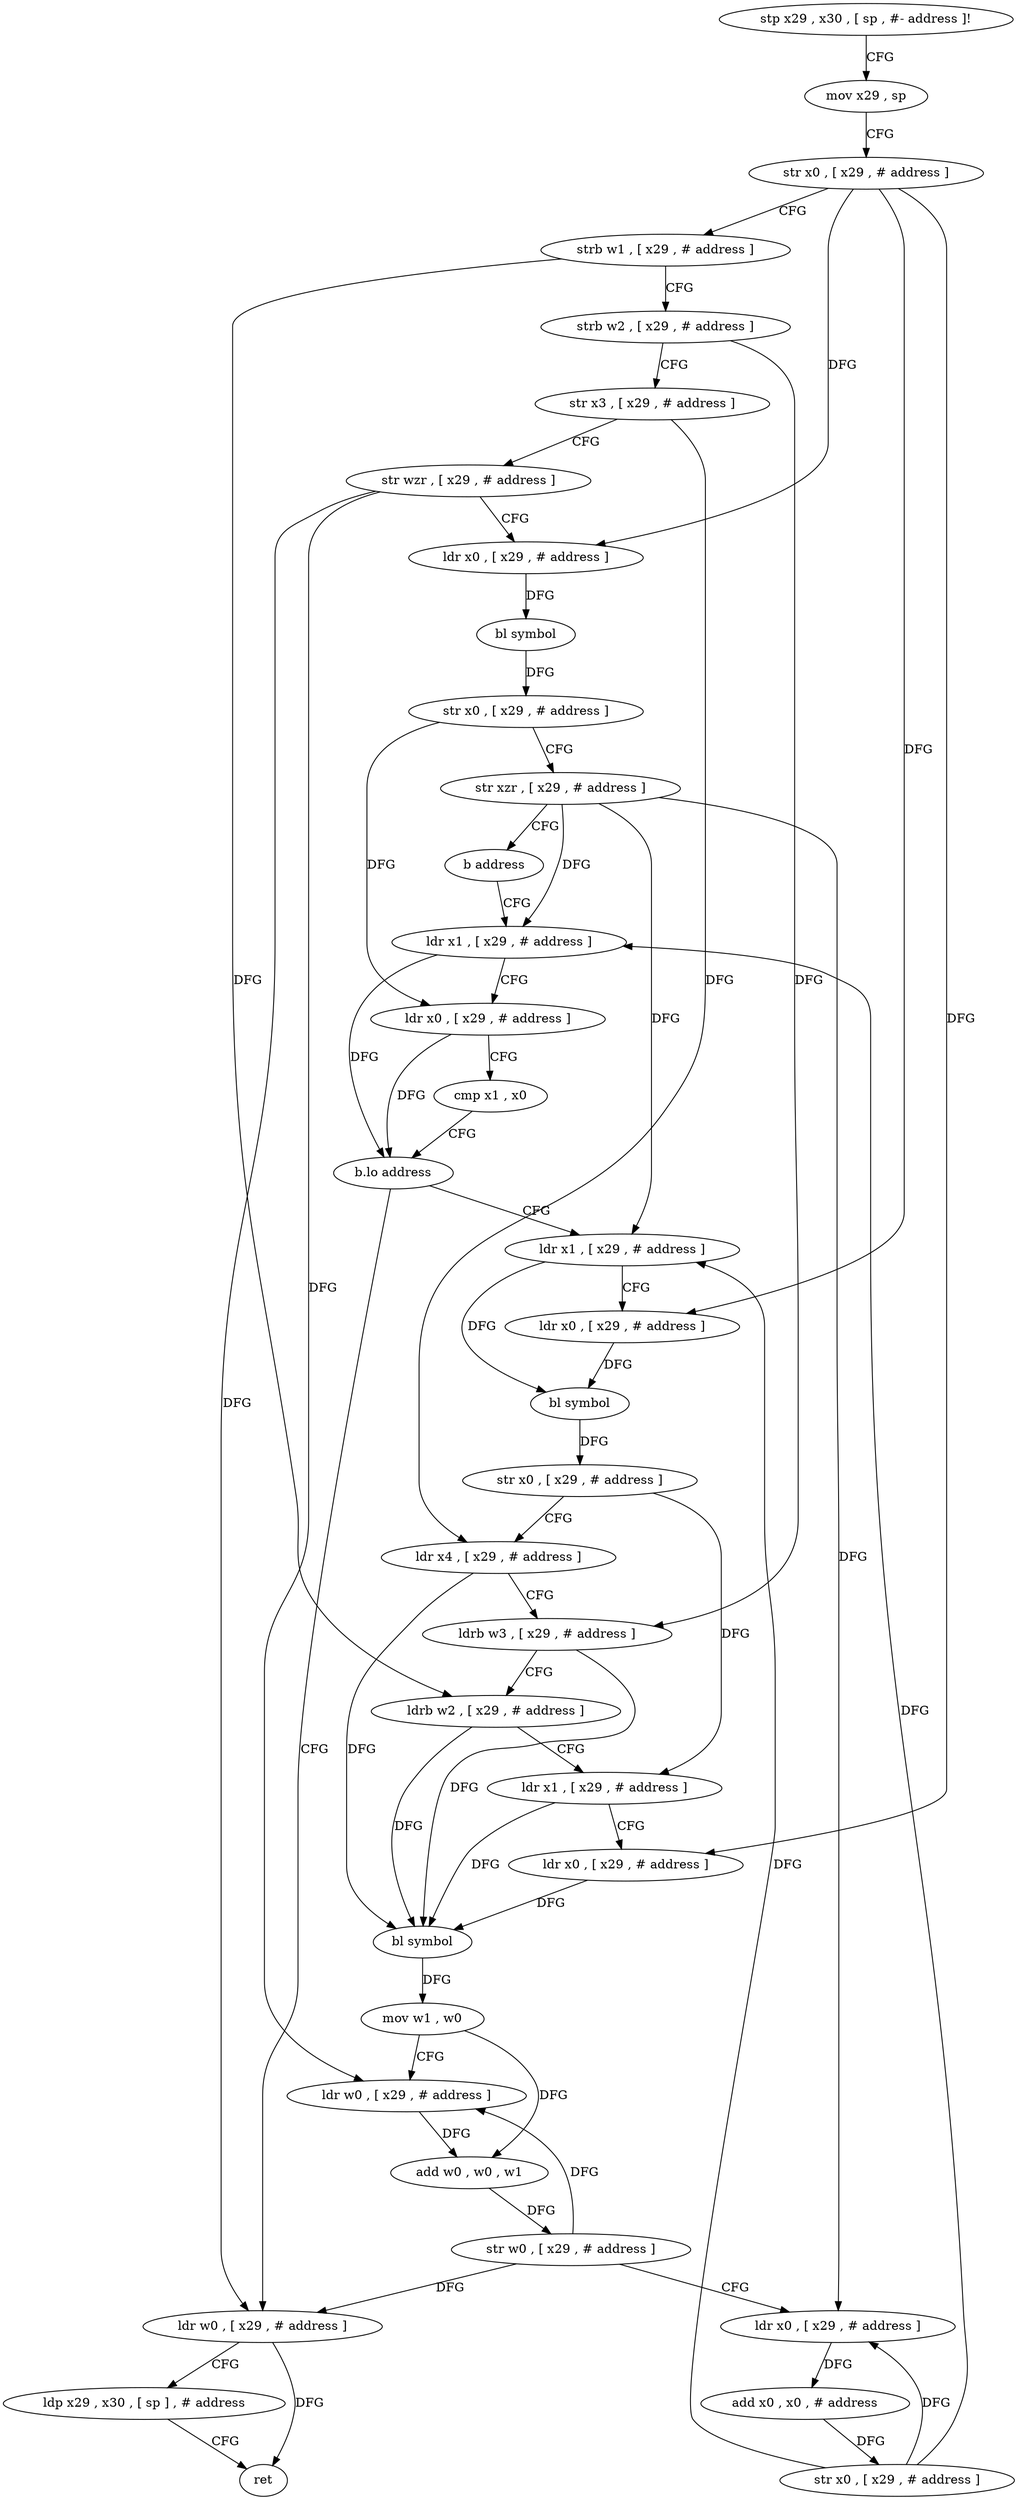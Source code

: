 digraph "func" {
"133852" [label = "stp x29 , x30 , [ sp , #- address ]!" ]
"133856" [label = "mov x29 , sp" ]
"133860" [label = "str x0 , [ x29 , # address ]" ]
"133864" [label = "strb w1 , [ x29 , # address ]" ]
"133868" [label = "strb w2 , [ x29 , # address ]" ]
"133872" [label = "str x3 , [ x29 , # address ]" ]
"133876" [label = "str wzr , [ x29 , # address ]" ]
"133880" [label = "ldr x0 , [ x29 , # address ]" ]
"133884" [label = "bl symbol" ]
"133888" [label = "str x0 , [ x29 , # address ]" ]
"133892" [label = "str xzr , [ x29 , # address ]" ]
"133896" [label = "b address" ]
"133968" [label = "ldr x1 , [ x29 , # address ]" ]
"133972" [label = "ldr x0 , [ x29 , # address ]" ]
"133976" [label = "cmp x1 , x0" ]
"133980" [label = "b.lo address" ]
"133900" [label = "ldr x1 , [ x29 , # address ]" ]
"133984" [label = "ldr w0 , [ x29 , # address ]" ]
"133904" [label = "ldr x0 , [ x29 , # address ]" ]
"133908" [label = "bl symbol" ]
"133912" [label = "str x0 , [ x29 , # address ]" ]
"133916" [label = "ldr x4 , [ x29 , # address ]" ]
"133920" [label = "ldrb w3 , [ x29 , # address ]" ]
"133924" [label = "ldrb w2 , [ x29 , # address ]" ]
"133928" [label = "ldr x1 , [ x29 , # address ]" ]
"133932" [label = "ldr x0 , [ x29 , # address ]" ]
"133936" [label = "bl symbol" ]
"133940" [label = "mov w1 , w0" ]
"133944" [label = "ldr w0 , [ x29 , # address ]" ]
"133948" [label = "add w0 , w0 , w1" ]
"133952" [label = "str w0 , [ x29 , # address ]" ]
"133956" [label = "ldr x0 , [ x29 , # address ]" ]
"133960" [label = "add x0 , x0 , # address" ]
"133964" [label = "str x0 , [ x29 , # address ]" ]
"133988" [label = "ldp x29 , x30 , [ sp ] , # address" ]
"133992" [label = "ret" ]
"133852" -> "133856" [ label = "CFG" ]
"133856" -> "133860" [ label = "CFG" ]
"133860" -> "133864" [ label = "CFG" ]
"133860" -> "133880" [ label = "DFG" ]
"133860" -> "133904" [ label = "DFG" ]
"133860" -> "133932" [ label = "DFG" ]
"133864" -> "133868" [ label = "CFG" ]
"133864" -> "133924" [ label = "DFG" ]
"133868" -> "133872" [ label = "CFG" ]
"133868" -> "133920" [ label = "DFG" ]
"133872" -> "133876" [ label = "CFG" ]
"133872" -> "133916" [ label = "DFG" ]
"133876" -> "133880" [ label = "CFG" ]
"133876" -> "133944" [ label = "DFG" ]
"133876" -> "133984" [ label = "DFG" ]
"133880" -> "133884" [ label = "DFG" ]
"133884" -> "133888" [ label = "DFG" ]
"133888" -> "133892" [ label = "CFG" ]
"133888" -> "133972" [ label = "DFG" ]
"133892" -> "133896" [ label = "CFG" ]
"133892" -> "133968" [ label = "DFG" ]
"133892" -> "133900" [ label = "DFG" ]
"133892" -> "133956" [ label = "DFG" ]
"133896" -> "133968" [ label = "CFG" ]
"133968" -> "133972" [ label = "CFG" ]
"133968" -> "133980" [ label = "DFG" ]
"133972" -> "133976" [ label = "CFG" ]
"133972" -> "133980" [ label = "DFG" ]
"133976" -> "133980" [ label = "CFG" ]
"133980" -> "133900" [ label = "CFG" ]
"133980" -> "133984" [ label = "CFG" ]
"133900" -> "133904" [ label = "CFG" ]
"133900" -> "133908" [ label = "DFG" ]
"133984" -> "133988" [ label = "CFG" ]
"133984" -> "133992" [ label = "DFG" ]
"133904" -> "133908" [ label = "DFG" ]
"133908" -> "133912" [ label = "DFG" ]
"133912" -> "133916" [ label = "CFG" ]
"133912" -> "133928" [ label = "DFG" ]
"133916" -> "133920" [ label = "CFG" ]
"133916" -> "133936" [ label = "DFG" ]
"133920" -> "133924" [ label = "CFG" ]
"133920" -> "133936" [ label = "DFG" ]
"133924" -> "133928" [ label = "CFG" ]
"133924" -> "133936" [ label = "DFG" ]
"133928" -> "133932" [ label = "CFG" ]
"133928" -> "133936" [ label = "DFG" ]
"133932" -> "133936" [ label = "DFG" ]
"133936" -> "133940" [ label = "DFG" ]
"133940" -> "133944" [ label = "CFG" ]
"133940" -> "133948" [ label = "DFG" ]
"133944" -> "133948" [ label = "DFG" ]
"133948" -> "133952" [ label = "DFG" ]
"133952" -> "133956" [ label = "CFG" ]
"133952" -> "133944" [ label = "DFG" ]
"133952" -> "133984" [ label = "DFG" ]
"133956" -> "133960" [ label = "DFG" ]
"133960" -> "133964" [ label = "DFG" ]
"133964" -> "133968" [ label = "DFG" ]
"133964" -> "133900" [ label = "DFG" ]
"133964" -> "133956" [ label = "DFG" ]
"133988" -> "133992" [ label = "CFG" ]
}

